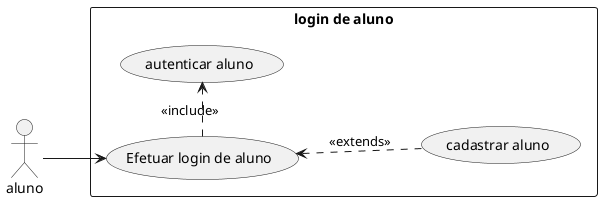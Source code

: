 @startuml
left to right direction
skinparam packagestyle rectangle
actor aluno
rectangle "login de aluno" {
    aluno --> (Efetuar login de aluno)
    (Efetuar login de aluno) .> (autenticar aluno): <<include>>
    (Efetuar login de aluno) <.. (cadastrar aluno): <<extends>>
}
@enduml